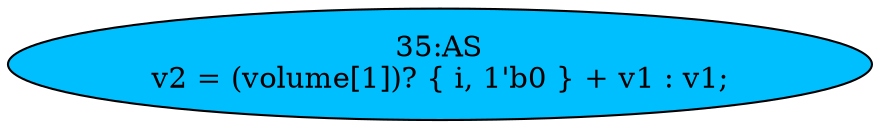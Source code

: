strict digraph "" {
	node [label="\N"];
	"35:AS"	 [ast="<pyverilog.vparser.ast.Assign object at 0x7f6ec2fa1510>",
		def_var="['v2']",
		fillcolor=deepskyblue,
		label="35:AS
v2 = (volume[1])? { i, 1'b0 } + v1 : v1;",
		statements="[]",
		style=filled,
		typ=Assign,
		use_var="['volume', 'i', 'v1', 'v1']"];
}
